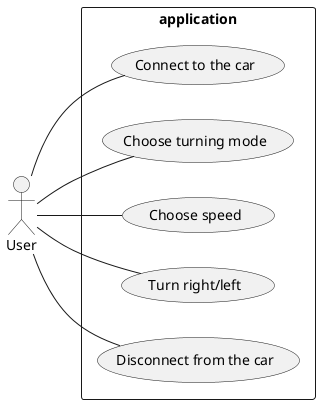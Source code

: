 @startuml
left to right direction

Actor User

rectangle application{
User -- (Connect to the car)
User -- (Choose turning mode)
User -- (Choose speed)
User -- (Turn right/left)
User -- (Disconnect from the car)
}
@enduml